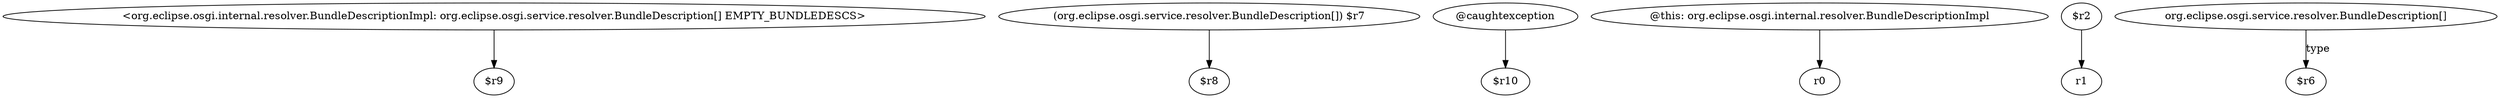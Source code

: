 digraph g {
0[label="<org.eclipse.osgi.internal.resolver.BundleDescriptionImpl: org.eclipse.osgi.service.resolver.BundleDescription[] EMPTY_BUNDLEDESCS>"]
1[label="$r9"]
0->1[label=""]
2[label="(org.eclipse.osgi.service.resolver.BundleDescription[]) $r7"]
3[label="$r8"]
2->3[label=""]
4[label="@caughtexception"]
5[label="$r10"]
4->5[label=""]
6[label="@this: org.eclipse.osgi.internal.resolver.BundleDescriptionImpl"]
7[label="r0"]
6->7[label=""]
8[label="$r2"]
9[label="r1"]
8->9[label=""]
10[label="org.eclipse.osgi.service.resolver.BundleDescription[]"]
11[label="$r6"]
10->11[label="type"]
}